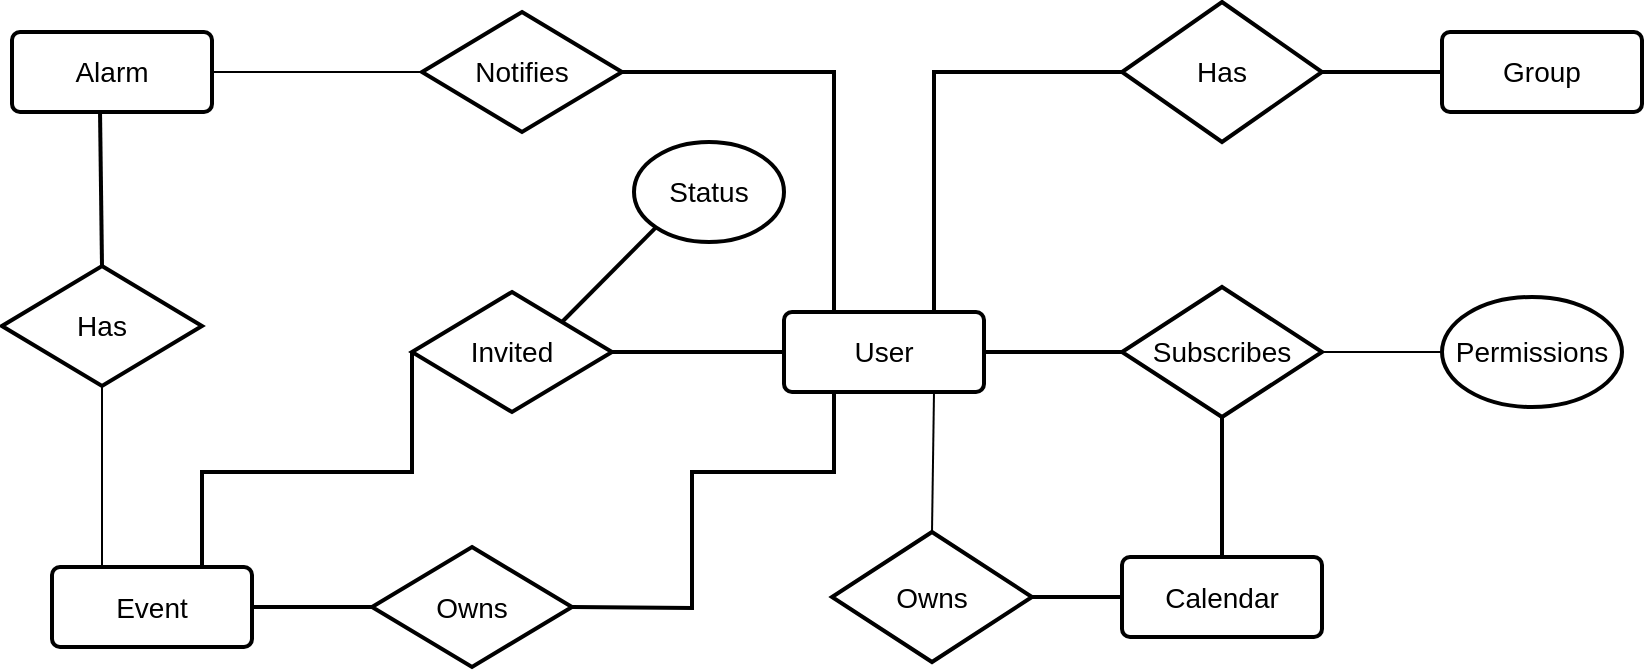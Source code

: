 <mxfile version="12.0.2" type="github" pages="1"><diagram id="3K3SYPfmbTtQZ8NGqv2O" name="Page-1"><mxGraphModel dx="1422" dy="762" grid="1" gridSize="10" guides="1" tooltips="1" connect="1" arrows="1" fold="1" page="1" pageScale="1" pageWidth="850" pageHeight="1100" math="0" shadow="0"><root><mxCell id="0"/><mxCell id="1" parent="0"/><mxCell id="_wKEiGhoLJLESlEm_kkt-47" style="edgeStyle=none;rounded=0;orthogonalLoop=1;jettySize=auto;html=1;exitX=0.75;exitY=1;exitDx=0;exitDy=0;entryX=0.5;entryY=0;entryDx=0;entryDy=0;endArrow=none;endFill=0;strokeWidth=1;fontSize=14;" edge="1" parent="1" source="_wKEiGhoLJLESlEm_kkt-1" target="_wKEiGhoLJLESlEm_kkt-46"><mxGeometry relative="1" as="geometry"/></mxCell><mxCell id="_wKEiGhoLJLESlEm_kkt-49" style="edgeStyle=none;rounded=0;orthogonalLoop=1;jettySize=auto;html=1;exitX=0.75;exitY=0;exitDx=0;exitDy=0;entryX=0;entryY=0.5;entryDx=0;entryDy=0;endArrow=none;endFill=0;strokeWidth=2;fontSize=14;" edge="1" parent="1" source="_wKEiGhoLJLESlEm_kkt-1" target="_wKEiGhoLJLESlEm_kkt-7"><mxGeometry relative="1" as="geometry"><Array as="points"><mxPoint x="471" y="220"/></Array></mxGeometry></mxCell><mxCell id="_wKEiGhoLJLESlEm_kkt-50" style="edgeStyle=none;rounded=0;orthogonalLoop=1;jettySize=auto;html=1;exitX=0.25;exitY=0;exitDx=0;exitDy=0;entryX=1;entryY=0.5;entryDx=0;entryDy=0;endArrow=none;endFill=0;strokeWidth=2;fontSize=14;" edge="1" parent="1" source="_wKEiGhoLJLESlEm_kkt-1" target="_wKEiGhoLJLESlEm_kkt-34"><mxGeometry relative="1" as="geometry"><Array as="points"><mxPoint x="421" y="220"/></Array></mxGeometry></mxCell><mxCell id="_wKEiGhoLJLESlEm_kkt-53" style="edgeStyle=none;rounded=0;orthogonalLoop=1;jettySize=auto;html=1;exitX=0;exitY=0.5;exitDx=0;exitDy=0;entryX=1;entryY=0.5;entryDx=0;entryDy=0;endArrow=none;endFill=0;strokeWidth=2;fontSize=14;" edge="1" parent="1" source="_wKEiGhoLJLESlEm_kkt-1" target="_wKEiGhoLJLESlEm_kkt-21"><mxGeometry relative="1" as="geometry"/></mxCell><mxCell id="_wKEiGhoLJLESlEm_kkt-56" style="edgeStyle=none;rounded=0;orthogonalLoop=1;jettySize=auto;html=1;exitX=1;exitY=0.5;exitDx=0;exitDy=0;entryX=0;entryY=0.5;entryDx=0;entryDy=0;endArrow=none;endFill=0;strokeWidth=2;fontSize=14;" edge="1" parent="1" source="_wKEiGhoLJLESlEm_kkt-1" target="_wKEiGhoLJLESlEm_kkt-10"><mxGeometry relative="1" as="geometry"/></mxCell><mxCell id="_wKEiGhoLJLESlEm_kkt-1" value="User" style="strokeWidth=2;rounded=1;arcSize=10;whiteSpace=wrap;html=1;align=center;fontSize=14;" vertex="1" parent="1"><mxGeometry x="396" y="340" width="100" height="40" as="geometry"/></mxCell><mxCell id="_wKEiGhoLJLESlEm_kkt-2" value="Alarm" style="strokeWidth=2;rounded=1;arcSize=10;whiteSpace=wrap;html=1;align=center;fontSize=14;" vertex="1" parent="1"><mxGeometry x="10" y="200" width="100" height="40" as="geometry"/></mxCell><mxCell id="_wKEiGhoLJLESlEm_kkt-3" value="Calendar" style="strokeWidth=2;rounded=1;arcSize=10;whiteSpace=wrap;html=1;align=center;fontSize=14;" vertex="1" parent="1"><mxGeometry x="565" y="462.5" width="100" height="40" as="geometry"/></mxCell><mxCell id="_wKEiGhoLJLESlEm_kkt-4" value="Group" style="strokeWidth=2;rounded=1;arcSize=10;whiteSpace=wrap;html=1;align=center;fontSize=14;" vertex="1" parent="1"><mxGeometry x="725" y="200" width="100" height="40" as="geometry"/></mxCell><mxCell id="_wKEiGhoLJLESlEm_kkt-5" value="Event" style="strokeWidth=2;rounded=1;arcSize=10;whiteSpace=wrap;html=1;align=center;fontSize=14;" vertex="1" parent="1"><mxGeometry x="30" y="467.5" width="100" height="40" as="geometry"/></mxCell><mxCell id="_wKEiGhoLJLESlEm_kkt-8" style="edgeStyle=orthogonalEdgeStyle;rounded=0;orthogonalLoop=1;jettySize=auto;html=1;exitX=1;exitY=0.5;exitDx=0;exitDy=0;entryX=0;entryY=0.5;entryDx=0;entryDy=0;endArrow=none;endFill=0;strokeWidth=2;" edge="1" parent="1" source="_wKEiGhoLJLESlEm_kkt-7" target="_wKEiGhoLJLESlEm_kkt-4"><mxGeometry relative="1" as="geometry"/></mxCell><mxCell id="_wKEiGhoLJLESlEm_kkt-7" value="Has" style="shape=rhombus;strokeWidth=2;fontSize=17;perimeter=rhombusPerimeter;whiteSpace=wrap;html=1;align=center;fontSize=14;" vertex="1" parent="1"><mxGeometry x="565" y="185" width="100" height="70" as="geometry"/></mxCell><mxCell id="_wKEiGhoLJLESlEm_kkt-39" style="edgeStyle=none;rounded=0;orthogonalLoop=1;jettySize=auto;html=1;exitX=1;exitY=0.5;exitDx=0;exitDy=0;entryX=0;entryY=0.5;entryDx=0;entryDy=0;endArrow=none;endFill=0;strokeWidth=1;fontSize=14;" edge="1" parent="1" source="_wKEiGhoLJLESlEm_kkt-10" target="_wKEiGhoLJLESlEm_kkt-18"><mxGeometry relative="1" as="geometry"/></mxCell><mxCell id="_wKEiGhoLJLESlEm_kkt-51" style="edgeStyle=none;rounded=0;orthogonalLoop=1;jettySize=auto;html=1;exitX=0.5;exitY=1;exitDx=0;exitDy=0;entryX=0.5;entryY=0;entryDx=0;entryDy=0;endArrow=none;endFill=0;strokeWidth=2;fontSize=14;" edge="1" parent="1" source="_wKEiGhoLJLESlEm_kkt-10" target="_wKEiGhoLJLESlEm_kkt-3"><mxGeometry relative="1" as="geometry"/></mxCell><mxCell id="_wKEiGhoLJLESlEm_kkt-10" value="Subscribes" style="shape=rhombus;strokeWidth=2;fontSize=17;perimeter=rhombusPerimeter;whiteSpace=wrap;html=1;align=center;fontSize=14;" vertex="1" parent="1"><mxGeometry x="565" y="327.5" width="100" height="65" as="geometry"/></mxCell><mxCell id="_wKEiGhoLJLESlEm_kkt-60" style="edgeStyle=none;rounded=0;orthogonalLoop=1;jettySize=auto;html=1;exitX=0.5;exitY=1;exitDx=0;exitDy=0;entryX=0.25;entryY=0;entryDx=0;entryDy=0;endArrow=none;endFill=0;strokeWidth=1;fontSize=14;" edge="1" parent="1" source="_wKEiGhoLJLESlEm_kkt-17" target="_wKEiGhoLJLESlEm_kkt-5"><mxGeometry relative="1" as="geometry"/></mxCell><mxCell id="_wKEiGhoLJLESlEm_kkt-64" style="edgeStyle=none;rounded=0;orthogonalLoop=1;jettySize=auto;html=1;exitX=0.5;exitY=0;exitDx=0;exitDy=0;entryX=0.44;entryY=0.975;entryDx=0;entryDy=0;entryPerimeter=0;endArrow=none;endFill=0;strokeWidth=2;fontSize=14;" edge="1" parent="1" source="_wKEiGhoLJLESlEm_kkt-17" target="_wKEiGhoLJLESlEm_kkt-2"><mxGeometry relative="1" as="geometry"/></mxCell><mxCell id="_wKEiGhoLJLESlEm_kkt-17" value="Has" style="shape=rhombus;strokeWidth=2;fontSize=17;perimeter=rhombusPerimeter;whiteSpace=wrap;html=1;align=center;fontSize=14;" vertex="1" parent="1"><mxGeometry x="5" y="317" width="100" height="60" as="geometry"/></mxCell><mxCell id="_wKEiGhoLJLESlEm_kkt-18" value="Permissions" style="ellipse;whiteSpace=wrap;html=1;strokeWidth=2;fontSize=14;" vertex="1" parent="1"><mxGeometry x="725" y="332.5" width="90" height="55" as="geometry"/></mxCell><mxCell id="_wKEiGhoLJLESlEm_kkt-54" style="edgeStyle=none;rounded=0;orthogonalLoop=1;jettySize=auto;html=1;exitX=0;exitY=0.5;exitDx=0;exitDy=0;entryX=0.75;entryY=0;entryDx=0;entryDy=0;endArrow=none;endFill=0;strokeWidth=2;fontSize=14;" edge="1" parent="1" source="_wKEiGhoLJLESlEm_kkt-21" target="_wKEiGhoLJLESlEm_kkt-5"><mxGeometry relative="1" as="geometry"><Array as="points"><mxPoint x="210" y="420"/><mxPoint x="105" y="420"/></Array></mxGeometry></mxCell><mxCell id="_wKEiGhoLJLESlEm_kkt-63" style="edgeStyle=none;rounded=0;orthogonalLoop=1;jettySize=auto;html=1;exitX=1;exitY=0;exitDx=0;exitDy=0;entryX=0;entryY=1;entryDx=0;entryDy=0;endArrow=none;endFill=0;strokeWidth=2;fontSize=14;" edge="1" parent="1" source="_wKEiGhoLJLESlEm_kkt-21" target="_wKEiGhoLJLESlEm_kkt-28"><mxGeometry relative="1" as="geometry"/></mxCell><mxCell id="_wKEiGhoLJLESlEm_kkt-21" value="Invited" style="shape=rhombus;strokeWidth=2;fontSize=17;perimeter=rhombusPerimeter;whiteSpace=wrap;html=1;align=center;fontSize=14;" vertex="1" parent="1"><mxGeometry x="210" y="330" width="100" height="60" as="geometry"/></mxCell><mxCell id="_wKEiGhoLJLESlEm_kkt-28" value="Status" style="ellipse;whiteSpace=wrap;html=1;strokeWidth=2;fontSize=14;" vertex="1" parent="1"><mxGeometry x="321" y="255" width="75" height="50" as="geometry"/></mxCell><mxCell id="_wKEiGhoLJLESlEm_kkt-36" style="edgeStyle=none;rounded=0;orthogonalLoop=1;jettySize=auto;html=1;exitX=0;exitY=0.5;exitDx=0;exitDy=0;entryX=1;entryY=0.5;entryDx=0;entryDy=0;endArrow=none;endFill=0;strokeWidth=1;fontSize=14;" edge="1" parent="1" source="_wKEiGhoLJLESlEm_kkt-34" target="_wKEiGhoLJLESlEm_kkt-2"><mxGeometry relative="1" as="geometry"/></mxCell><mxCell id="_wKEiGhoLJLESlEm_kkt-34" value="Notifies" style="shape=rhombus;strokeWidth=2;fontSize=17;perimeter=rhombusPerimeter;whiteSpace=wrap;html=1;align=center;fontSize=14;" vertex="1" parent="1"><mxGeometry x="215" y="190" width="100" height="60" as="geometry"/></mxCell><mxCell id="_wKEiGhoLJLESlEm_kkt-52" style="edgeStyle=none;rounded=0;orthogonalLoop=1;jettySize=auto;html=1;exitX=1;exitY=0.5;exitDx=0;exitDy=0;entryX=0;entryY=0.5;entryDx=0;entryDy=0;endArrow=none;endFill=0;strokeWidth=2;fontSize=14;" edge="1" parent="1" source="_wKEiGhoLJLESlEm_kkt-46" target="_wKEiGhoLJLESlEm_kkt-3"><mxGeometry relative="1" as="geometry"/></mxCell><mxCell id="_wKEiGhoLJLESlEm_kkt-46" value="Owns" style="shape=rhombus;strokeWidth=2;fontSize=17;perimeter=rhombusPerimeter;whiteSpace=wrap;html=1;align=center;fontSize=14;" vertex="1" parent="1"><mxGeometry x="420" y="450" width="100" height="65" as="geometry"/></mxCell><mxCell id="_wKEiGhoLJLESlEm_kkt-58" style="edgeStyle=none;rounded=0;orthogonalLoop=1;jettySize=auto;html=1;exitX=0;exitY=0.5;exitDx=0;exitDy=0;entryX=1;entryY=0.5;entryDx=0;entryDy=0;endArrow=none;endFill=0;strokeWidth=2;fontSize=14;" edge="1" parent="1" source="_wKEiGhoLJLESlEm_kkt-55" target="_wKEiGhoLJLESlEm_kkt-5"><mxGeometry relative="1" as="geometry"/></mxCell><mxCell id="_wKEiGhoLJLESlEm_kkt-62" style="edgeStyle=none;rounded=0;orthogonalLoop=1;jettySize=auto;html=1;exitX=1;exitY=0.5;exitDx=0;exitDy=0;entryX=0.25;entryY=1;entryDx=0;entryDy=0;endArrow=none;endFill=0;strokeWidth=2;fontSize=14;" edge="1" parent="1" source="_wKEiGhoLJLESlEm_kkt-55" target="_wKEiGhoLJLESlEm_kkt-1"><mxGeometry relative="1" as="geometry"><Array as="points"><mxPoint x="350" y="488"/><mxPoint x="350" y="420"/><mxPoint x="421" y="420"/></Array></mxGeometry></mxCell><mxCell id="_wKEiGhoLJLESlEm_kkt-55" value="Owns" style="shape=rhombus;strokeWidth=2;fontSize=17;perimeter=rhombusPerimeter;whiteSpace=wrap;html=1;align=center;fontSize=14;" vertex="1" parent="1"><mxGeometry x="190" y="457.5" width="100" height="60" as="geometry"/></mxCell></root></mxGraphModel></diagram></mxfile>